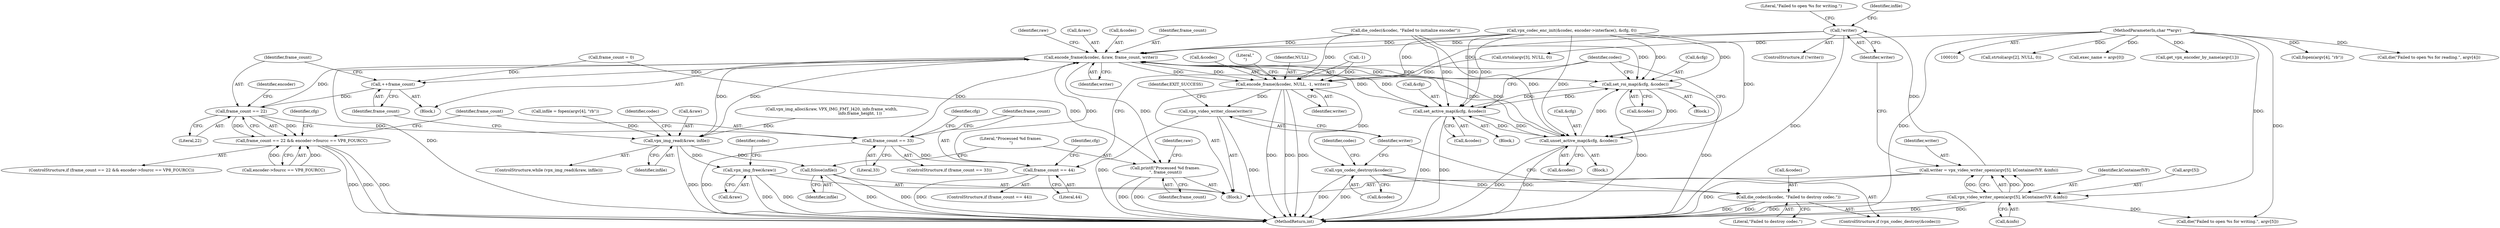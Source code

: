 digraph "0_Android_5a9753fca56f0eeb9f61e342b2fccffc364f9426_7@pointer" {
"1000345" [label="(Call,!writer)"];
"1000335" [label="(Call,writer = vpx_video_writer_open(argv[5], kContainerIVF, &info))"];
"1000337" [label="(Call,vpx_video_writer_open(argv[5], kContainerIVF, &info))"];
"1000103" [label="(MethodParameterIn,char **argv)"];
"1000424" [label="(Call,encode_frame(&codec, &raw, frame_count, writer))"];
"1000379" [label="(Call,vpx_img_read(&raw, infile))"];
"1000440" [label="(Call,fclose(infile))"];
"1000445" [label="(Call,vpx_img_free(&raw))"];
"1000384" [label="(Call,++frame_count)"];
"1000388" [label="(Call,frame_count == 22)"];
"1000387" [label="(Call,frame_count == 22 && encoder->fourcc == VP8_FOURCC)"];
"1000404" [label="(Call,frame_count == 33)"];
"1000415" [label="(Call,frame_count == 44)"];
"1000397" [label="(Call,set_roi_map(&cfg, &codec))"];
"1000408" [label="(Call,set_active_map(&cfg, &codec))"];
"1000419" [label="(Call,unset_active_map(&cfg, &codec))"];
"1000431" [label="(Call,encode_frame(&codec, NULL, -1, writer))"];
"1000449" [label="(Call,vpx_codec_destroy(&codec))"];
"1000452" [label="(Call,die_codec(&codec, \"Failed to destroy codec.\"))"];
"1000456" [label="(Call,vpx_video_writer_close(writer))"];
"1000442" [label="(Call,printf(\"Processed %d frames.\n\", frame_count))"];
"1000396" [label="(Block,)"];
"1000404" [label="(Call,frame_count == 33)"];
"1000381" [label="(Identifier,raw)"];
"1000175" [label="(Call,strtol(argv[2], NULL, 0))"];
"1000244" [label="(Call,vpx_img_alloc(&raw, VPX_IMG_FMT_I420, info.frame_width,\n                                             info.frame_height, 1))"];
"1000354" [label="(Call,infile = fopen(argv[4], \"rb\"))"];
"1000449" [label="(Call,vpx_codec_destroy(&codec))"];
"1000142" [label="(Call,exec_name = argv[0])"];
"1000409" [label="(Call,&cfg)"];
"1000452" [label="(Call,die_codec(&codec, \"Failed to destroy codec.\"))"];
"1000103" [label="(MethodParameterIn,char **argv)"];
"1000155" [label="(Call,get_vpx_encoder_by_name(argv[1]))"];
"1000386" [label="(ControlStructure,if (frame_count == 22 && encoder->fourcc == VP8_FOURCC))"];
"1000456" [label="(Call,vpx_video_writer_close(writer))"];
"1000447" [label="(Identifier,raw)"];
"1000422" [label="(Call,&codec)"];
"1000411" [label="(Call,&codec)"];
"1000439" [label="(Literal,\"\n\")"];
"1000378" [label="(ControlStructure,while (vpx_img_read(&raw, infile)))"];
"1000342" [label="(Call,&info)"];
"1000104" [label="(Block,)"];
"1000427" [label="(Call,&raw)"];
"1000345" [label="(Call,!writer)"];
"1000393" [label="(Identifier,encoder)"];
"1000335" [label="(Call,writer = vpx_video_writer_open(argv[5], kContainerIVF, &info))"];
"1000455" [label="(Literal,\"Failed to destroy codec.\")"];
"1000385" [label="(Identifier,frame_count)"];
"1000400" [label="(Call,&codec)"];
"1000424" [label="(Call,encode_frame(&codec, &raw, frame_count, writer))"];
"1000391" [label="(Call,encoder->fourcc == VP8_FOURCC)"];
"1000344" [label="(ControlStructure,if (!writer))"];
"1000445" [label="(Call,vpx_img_free(&raw))"];
"1000417" [label="(Literal,44)"];
"1000408" [label="(Call,set_active_map(&cfg, &codec))"];
"1000405" [label="(Identifier,frame_count)"];
"1000346" [label="(Identifier,writer)"];
"1000185" [label="(Call,strtol(argv[3], NULL, 0))"];
"1000415" [label="(Call,frame_count == 44)"];
"1000442" [label="(Call,printf(\"Processed %d frames.\n\", frame_count))"];
"1000431" [label="(Call,encode_frame(&codec, NULL, -1, writer))"];
"1000450" [label="(Call,&codec)"];
"1000341" [label="(Identifier,kContainerIVF)"];
"1000116" [label="(Call,frame_count = 0)"];
"1000430" [label="(Identifier,writer)"];
"1000460" [label="(MethodReturn,int)"];
"1000432" [label="(Call,&codec)"];
"1000459" [label="(Identifier,EXIT_SUCCESS)"];
"1000416" [label="(Identifier,frame_count)"];
"1000426" [label="(Identifier,codec)"];
"1000337" [label="(Call,vpx_video_writer_open(argv[5], kContainerIVF, &info))"];
"1000336" [label="(Identifier,writer)"];
"1000457" [label="(Identifier,writer)"];
"1000443" [label="(Literal,\"Processed %d frames.\n\")"];
"1000387" [label="(Call,frame_count == 22 && encoder->fourcc == VP8_FOURCC)"];
"1000374" [label="(Call,die_codec(&codec, \"Failed to initialize encoder\"))"];
"1000421" [label="(Identifier,cfg)"];
"1000347" [label="(Call,die(\"Failed to open %s for writing.\", argv[5]))"];
"1000397" [label="(Call,set_roi_map(&cfg, &codec))"];
"1000383" [label="(Block,)"];
"1000356" [label="(Call,fopen(argv[4], \"rb\"))"];
"1000382" [label="(Identifier,infile)"];
"1000425" [label="(Call,&codec)"];
"1000407" [label="(Block,)"];
"1000367" [label="(Call,vpx_codec_enc_init(&codec, encoder->interface(), &cfg, 0))"];
"1000414" [label="(ControlStructure,if (frame_count == 44))"];
"1000433" [label="(Identifier,codec)"];
"1000437" [label="(Identifier,writer)"];
"1000390" [label="(Literal,22)"];
"1000403" [label="(ControlStructure,if (frame_count == 33))"];
"1000380" [label="(Call,&raw)"];
"1000451" [label="(Identifier,codec)"];
"1000338" [label="(Call,argv[5])"];
"1000454" [label="(Identifier,codec)"];
"1000361" [label="(Call,die(\"Failed to open %s for reading.\", argv[4]))"];
"1000399" [label="(Identifier,cfg)"];
"1000446" [label="(Call,&raw)"];
"1000384" [label="(Call,++frame_count)"];
"1000348" [label="(Literal,\"Failed to open %s for writing.\")"];
"1000440" [label="(Call,fclose(infile))"];
"1000355" [label="(Identifier,infile)"];
"1000406" [label="(Literal,33)"];
"1000429" [label="(Identifier,frame_count)"];
"1000448" [label="(ControlStructure,if (vpx_codec_destroy(&codec)))"];
"1000398" [label="(Call,&cfg)"];
"1000420" [label="(Call,&cfg)"];
"1000453" [label="(Call,&codec)"];
"1000419" [label="(Call,unset_active_map(&cfg, &codec))"];
"1000410" [label="(Identifier,cfg)"];
"1000388" [label="(Call,frame_count == 22)"];
"1000444" [label="(Identifier,frame_count)"];
"1000389" [label="(Identifier,frame_count)"];
"1000434" [label="(Identifier,NULL)"];
"1000435" [label="(Call,-1)"];
"1000379" [label="(Call,vpx_img_read(&raw, infile))"];
"1000418" [label="(Block,)"];
"1000441" [label="(Identifier,infile)"];
"1000345" -> "1000344"  [label="AST: "];
"1000345" -> "1000346"  [label="CFG: "];
"1000346" -> "1000345"  [label="AST: "];
"1000348" -> "1000345"  [label="CFG: "];
"1000355" -> "1000345"  [label="CFG: "];
"1000345" -> "1000460"  [label="DDG: "];
"1000335" -> "1000345"  [label="DDG: "];
"1000345" -> "1000424"  [label="DDG: "];
"1000345" -> "1000431"  [label="DDG: "];
"1000335" -> "1000104"  [label="AST: "];
"1000335" -> "1000337"  [label="CFG: "];
"1000336" -> "1000335"  [label="AST: "];
"1000337" -> "1000335"  [label="AST: "];
"1000346" -> "1000335"  [label="CFG: "];
"1000335" -> "1000460"  [label="DDG: "];
"1000337" -> "1000335"  [label="DDG: "];
"1000337" -> "1000335"  [label="DDG: "];
"1000337" -> "1000335"  [label="DDG: "];
"1000337" -> "1000342"  [label="CFG: "];
"1000338" -> "1000337"  [label="AST: "];
"1000341" -> "1000337"  [label="AST: "];
"1000342" -> "1000337"  [label="AST: "];
"1000337" -> "1000460"  [label="DDG: "];
"1000337" -> "1000460"  [label="DDG: "];
"1000337" -> "1000460"  [label="DDG: "];
"1000103" -> "1000337"  [label="DDG: "];
"1000337" -> "1000347"  [label="DDG: "];
"1000103" -> "1000101"  [label="AST: "];
"1000103" -> "1000460"  [label="DDG: "];
"1000103" -> "1000142"  [label="DDG: "];
"1000103" -> "1000155"  [label="DDG: "];
"1000103" -> "1000175"  [label="DDG: "];
"1000103" -> "1000185"  [label="DDG: "];
"1000103" -> "1000347"  [label="DDG: "];
"1000103" -> "1000356"  [label="DDG: "];
"1000103" -> "1000361"  [label="DDG: "];
"1000424" -> "1000383"  [label="AST: "];
"1000424" -> "1000430"  [label="CFG: "];
"1000425" -> "1000424"  [label="AST: "];
"1000427" -> "1000424"  [label="AST: "];
"1000429" -> "1000424"  [label="AST: "];
"1000430" -> "1000424"  [label="AST: "];
"1000381" -> "1000424"  [label="CFG: "];
"1000424" -> "1000460"  [label="DDG: "];
"1000424" -> "1000379"  [label="DDG: "];
"1000424" -> "1000384"  [label="DDG: "];
"1000424" -> "1000397"  [label="DDG: "];
"1000424" -> "1000408"  [label="DDG: "];
"1000424" -> "1000419"  [label="DDG: "];
"1000374" -> "1000424"  [label="DDG: "];
"1000408" -> "1000424"  [label="DDG: "];
"1000367" -> "1000424"  [label="DDG: "];
"1000419" -> "1000424"  [label="DDG: "];
"1000397" -> "1000424"  [label="DDG: "];
"1000379" -> "1000424"  [label="DDG: "];
"1000404" -> "1000424"  [label="DDG: "];
"1000388" -> "1000424"  [label="DDG: "];
"1000415" -> "1000424"  [label="DDG: "];
"1000424" -> "1000431"  [label="DDG: "];
"1000424" -> "1000431"  [label="DDG: "];
"1000424" -> "1000442"  [label="DDG: "];
"1000379" -> "1000378"  [label="AST: "];
"1000379" -> "1000382"  [label="CFG: "];
"1000380" -> "1000379"  [label="AST: "];
"1000382" -> "1000379"  [label="AST: "];
"1000385" -> "1000379"  [label="CFG: "];
"1000433" -> "1000379"  [label="CFG: "];
"1000379" -> "1000460"  [label="DDG: "];
"1000244" -> "1000379"  [label="DDG: "];
"1000354" -> "1000379"  [label="DDG: "];
"1000379" -> "1000440"  [label="DDG: "];
"1000379" -> "1000445"  [label="DDG: "];
"1000440" -> "1000104"  [label="AST: "];
"1000440" -> "1000441"  [label="CFG: "];
"1000441" -> "1000440"  [label="AST: "];
"1000443" -> "1000440"  [label="CFG: "];
"1000440" -> "1000460"  [label="DDG: "];
"1000440" -> "1000460"  [label="DDG: "];
"1000445" -> "1000104"  [label="AST: "];
"1000445" -> "1000446"  [label="CFG: "];
"1000446" -> "1000445"  [label="AST: "];
"1000451" -> "1000445"  [label="CFG: "];
"1000445" -> "1000460"  [label="DDG: "];
"1000445" -> "1000460"  [label="DDG: "];
"1000384" -> "1000383"  [label="AST: "];
"1000384" -> "1000385"  [label="CFG: "];
"1000385" -> "1000384"  [label="AST: "];
"1000389" -> "1000384"  [label="CFG: "];
"1000116" -> "1000384"  [label="DDG: "];
"1000384" -> "1000388"  [label="DDG: "];
"1000388" -> "1000387"  [label="AST: "];
"1000388" -> "1000390"  [label="CFG: "];
"1000389" -> "1000388"  [label="AST: "];
"1000390" -> "1000388"  [label="AST: "];
"1000393" -> "1000388"  [label="CFG: "];
"1000387" -> "1000388"  [label="CFG: "];
"1000388" -> "1000387"  [label="DDG: "];
"1000388" -> "1000387"  [label="DDG: "];
"1000388" -> "1000404"  [label="DDG: "];
"1000387" -> "1000386"  [label="AST: "];
"1000387" -> "1000391"  [label="CFG: "];
"1000391" -> "1000387"  [label="AST: "];
"1000399" -> "1000387"  [label="CFG: "];
"1000405" -> "1000387"  [label="CFG: "];
"1000387" -> "1000460"  [label="DDG: "];
"1000387" -> "1000460"  [label="DDG: "];
"1000387" -> "1000460"  [label="DDG: "];
"1000391" -> "1000387"  [label="DDG: "];
"1000391" -> "1000387"  [label="DDG: "];
"1000404" -> "1000403"  [label="AST: "];
"1000404" -> "1000406"  [label="CFG: "];
"1000405" -> "1000404"  [label="AST: "];
"1000406" -> "1000404"  [label="AST: "];
"1000410" -> "1000404"  [label="CFG: "];
"1000416" -> "1000404"  [label="CFG: "];
"1000404" -> "1000460"  [label="DDG: "];
"1000404" -> "1000415"  [label="DDG: "];
"1000415" -> "1000414"  [label="AST: "];
"1000415" -> "1000417"  [label="CFG: "];
"1000416" -> "1000415"  [label="AST: "];
"1000417" -> "1000415"  [label="AST: "];
"1000421" -> "1000415"  [label="CFG: "];
"1000426" -> "1000415"  [label="CFG: "];
"1000415" -> "1000460"  [label="DDG: "];
"1000397" -> "1000396"  [label="AST: "];
"1000397" -> "1000400"  [label="CFG: "];
"1000398" -> "1000397"  [label="AST: "];
"1000400" -> "1000397"  [label="AST: "];
"1000426" -> "1000397"  [label="CFG: "];
"1000397" -> "1000460"  [label="DDG: "];
"1000397" -> "1000460"  [label="DDG: "];
"1000408" -> "1000397"  [label="DDG: "];
"1000419" -> "1000397"  [label="DDG: "];
"1000367" -> "1000397"  [label="DDG: "];
"1000367" -> "1000397"  [label="DDG: "];
"1000374" -> "1000397"  [label="DDG: "];
"1000397" -> "1000408"  [label="DDG: "];
"1000397" -> "1000419"  [label="DDG: "];
"1000408" -> "1000407"  [label="AST: "];
"1000408" -> "1000411"  [label="CFG: "];
"1000409" -> "1000408"  [label="AST: "];
"1000411" -> "1000408"  [label="AST: "];
"1000426" -> "1000408"  [label="CFG: "];
"1000408" -> "1000460"  [label="DDG: "];
"1000408" -> "1000460"  [label="DDG: "];
"1000419" -> "1000408"  [label="DDG: "];
"1000367" -> "1000408"  [label="DDG: "];
"1000367" -> "1000408"  [label="DDG: "];
"1000374" -> "1000408"  [label="DDG: "];
"1000408" -> "1000419"  [label="DDG: "];
"1000419" -> "1000418"  [label="AST: "];
"1000419" -> "1000422"  [label="CFG: "];
"1000420" -> "1000419"  [label="AST: "];
"1000422" -> "1000419"  [label="AST: "];
"1000426" -> "1000419"  [label="CFG: "];
"1000419" -> "1000460"  [label="DDG: "];
"1000419" -> "1000460"  [label="DDG: "];
"1000367" -> "1000419"  [label="DDG: "];
"1000367" -> "1000419"  [label="DDG: "];
"1000374" -> "1000419"  [label="DDG: "];
"1000431" -> "1000104"  [label="AST: "];
"1000431" -> "1000437"  [label="CFG: "];
"1000432" -> "1000431"  [label="AST: "];
"1000434" -> "1000431"  [label="AST: "];
"1000435" -> "1000431"  [label="AST: "];
"1000437" -> "1000431"  [label="AST: "];
"1000439" -> "1000431"  [label="CFG: "];
"1000431" -> "1000460"  [label="DDG: "];
"1000431" -> "1000460"  [label="DDG: "];
"1000431" -> "1000460"  [label="DDG: "];
"1000374" -> "1000431"  [label="DDG: "];
"1000367" -> "1000431"  [label="DDG: "];
"1000185" -> "1000431"  [label="DDG: "];
"1000435" -> "1000431"  [label="DDG: "];
"1000431" -> "1000449"  [label="DDG: "];
"1000431" -> "1000456"  [label="DDG: "];
"1000449" -> "1000448"  [label="AST: "];
"1000449" -> "1000450"  [label="CFG: "];
"1000450" -> "1000449"  [label="AST: "];
"1000454" -> "1000449"  [label="CFG: "];
"1000457" -> "1000449"  [label="CFG: "];
"1000449" -> "1000460"  [label="DDG: "];
"1000449" -> "1000460"  [label="DDG: "];
"1000449" -> "1000452"  [label="DDG: "];
"1000452" -> "1000448"  [label="AST: "];
"1000452" -> "1000455"  [label="CFG: "];
"1000453" -> "1000452"  [label="AST: "];
"1000455" -> "1000452"  [label="AST: "];
"1000457" -> "1000452"  [label="CFG: "];
"1000452" -> "1000460"  [label="DDG: "];
"1000452" -> "1000460"  [label="DDG: "];
"1000456" -> "1000104"  [label="AST: "];
"1000456" -> "1000457"  [label="CFG: "];
"1000457" -> "1000456"  [label="AST: "];
"1000459" -> "1000456"  [label="CFG: "];
"1000456" -> "1000460"  [label="DDG: "];
"1000456" -> "1000460"  [label="DDG: "];
"1000442" -> "1000104"  [label="AST: "];
"1000442" -> "1000444"  [label="CFG: "];
"1000443" -> "1000442"  [label="AST: "];
"1000444" -> "1000442"  [label="AST: "];
"1000447" -> "1000442"  [label="CFG: "];
"1000442" -> "1000460"  [label="DDG: "];
"1000442" -> "1000460"  [label="DDG: "];
"1000116" -> "1000442"  [label="DDG: "];
}
